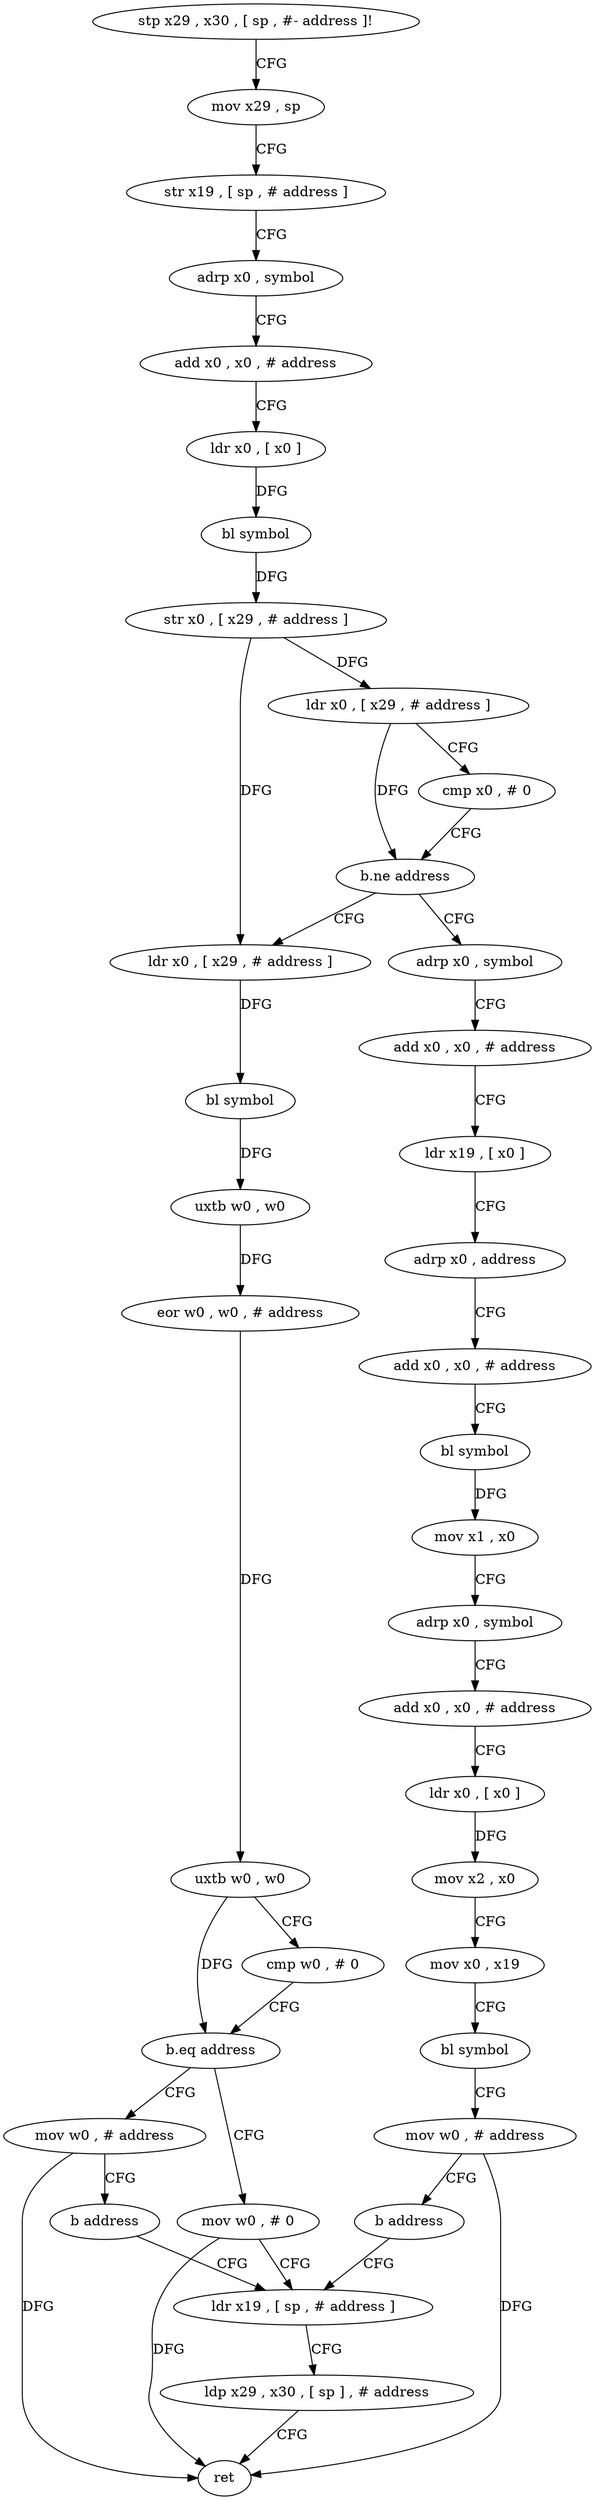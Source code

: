 digraph "func" {
"4219604" [label = "stp x29 , x30 , [ sp , #- address ]!" ]
"4219608" [label = "mov x29 , sp" ]
"4219612" [label = "str x19 , [ sp , # address ]" ]
"4219616" [label = "adrp x0 , symbol" ]
"4219620" [label = "add x0 , x0 , # address" ]
"4219624" [label = "ldr x0 , [ x0 ]" ]
"4219628" [label = "bl symbol" ]
"4219632" [label = "str x0 , [ x29 , # address ]" ]
"4219636" [label = "ldr x0 , [ x29 , # address ]" ]
"4219640" [label = "cmp x0 , # 0" ]
"4219644" [label = "b.ne address" ]
"4219708" [label = "ldr x0 , [ x29 , # address ]" ]
"4219648" [label = "adrp x0 , symbol" ]
"4219712" [label = "bl symbol" ]
"4219716" [label = "uxtb w0 , w0" ]
"4219720" [label = "eor w0 , w0 , # address" ]
"4219724" [label = "uxtb w0 , w0" ]
"4219728" [label = "cmp w0 , # 0" ]
"4219732" [label = "b.eq address" ]
"4219744" [label = "mov w0 , # 0" ]
"4219736" [label = "mov w0 , # address" ]
"4219652" [label = "add x0 , x0 , # address" ]
"4219656" [label = "ldr x19 , [ x0 ]" ]
"4219660" [label = "adrp x0 , address" ]
"4219664" [label = "add x0 , x0 , # address" ]
"4219668" [label = "bl symbol" ]
"4219672" [label = "mov x1 , x0" ]
"4219676" [label = "adrp x0 , symbol" ]
"4219680" [label = "add x0 , x0 , # address" ]
"4219684" [label = "ldr x0 , [ x0 ]" ]
"4219688" [label = "mov x2 , x0" ]
"4219692" [label = "mov x0 , x19" ]
"4219696" [label = "bl symbol" ]
"4219700" [label = "mov w0 , # address" ]
"4219704" [label = "b address" ]
"4219748" [label = "ldr x19 , [ sp , # address ]" ]
"4219740" [label = "b address" ]
"4219752" [label = "ldp x29 , x30 , [ sp ] , # address" ]
"4219756" [label = "ret" ]
"4219604" -> "4219608" [ label = "CFG" ]
"4219608" -> "4219612" [ label = "CFG" ]
"4219612" -> "4219616" [ label = "CFG" ]
"4219616" -> "4219620" [ label = "CFG" ]
"4219620" -> "4219624" [ label = "CFG" ]
"4219624" -> "4219628" [ label = "DFG" ]
"4219628" -> "4219632" [ label = "DFG" ]
"4219632" -> "4219636" [ label = "DFG" ]
"4219632" -> "4219708" [ label = "DFG" ]
"4219636" -> "4219640" [ label = "CFG" ]
"4219636" -> "4219644" [ label = "DFG" ]
"4219640" -> "4219644" [ label = "CFG" ]
"4219644" -> "4219708" [ label = "CFG" ]
"4219644" -> "4219648" [ label = "CFG" ]
"4219708" -> "4219712" [ label = "DFG" ]
"4219648" -> "4219652" [ label = "CFG" ]
"4219712" -> "4219716" [ label = "DFG" ]
"4219716" -> "4219720" [ label = "DFG" ]
"4219720" -> "4219724" [ label = "DFG" ]
"4219724" -> "4219728" [ label = "CFG" ]
"4219724" -> "4219732" [ label = "DFG" ]
"4219728" -> "4219732" [ label = "CFG" ]
"4219732" -> "4219744" [ label = "CFG" ]
"4219732" -> "4219736" [ label = "CFG" ]
"4219744" -> "4219748" [ label = "CFG" ]
"4219744" -> "4219756" [ label = "DFG" ]
"4219736" -> "4219740" [ label = "CFG" ]
"4219736" -> "4219756" [ label = "DFG" ]
"4219652" -> "4219656" [ label = "CFG" ]
"4219656" -> "4219660" [ label = "CFG" ]
"4219660" -> "4219664" [ label = "CFG" ]
"4219664" -> "4219668" [ label = "CFG" ]
"4219668" -> "4219672" [ label = "DFG" ]
"4219672" -> "4219676" [ label = "CFG" ]
"4219676" -> "4219680" [ label = "CFG" ]
"4219680" -> "4219684" [ label = "CFG" ]
"4219684" -> "4219688" [ label = "DFG" ]
"4219688" -> "4219692" [ label = "CFG" ]
"4219692" -> "4219696" [ label = "CFG" ]
"4219696" -> "4219700" [ label = "CFG" ]
"4219700" -> "4219704" [ label = "CFG" ]
"4219700" -> "4219756" [ label = "DFG" ]
"4219704" -> "4219748" [ label = "CFG" ]
"4219748" -> "4219752" [ label = "CFG" ]
"4219740" -> "4219748" [ label = "CFG" ]
"4219752" -> "4219756" [ label = "CFG" ]
}
